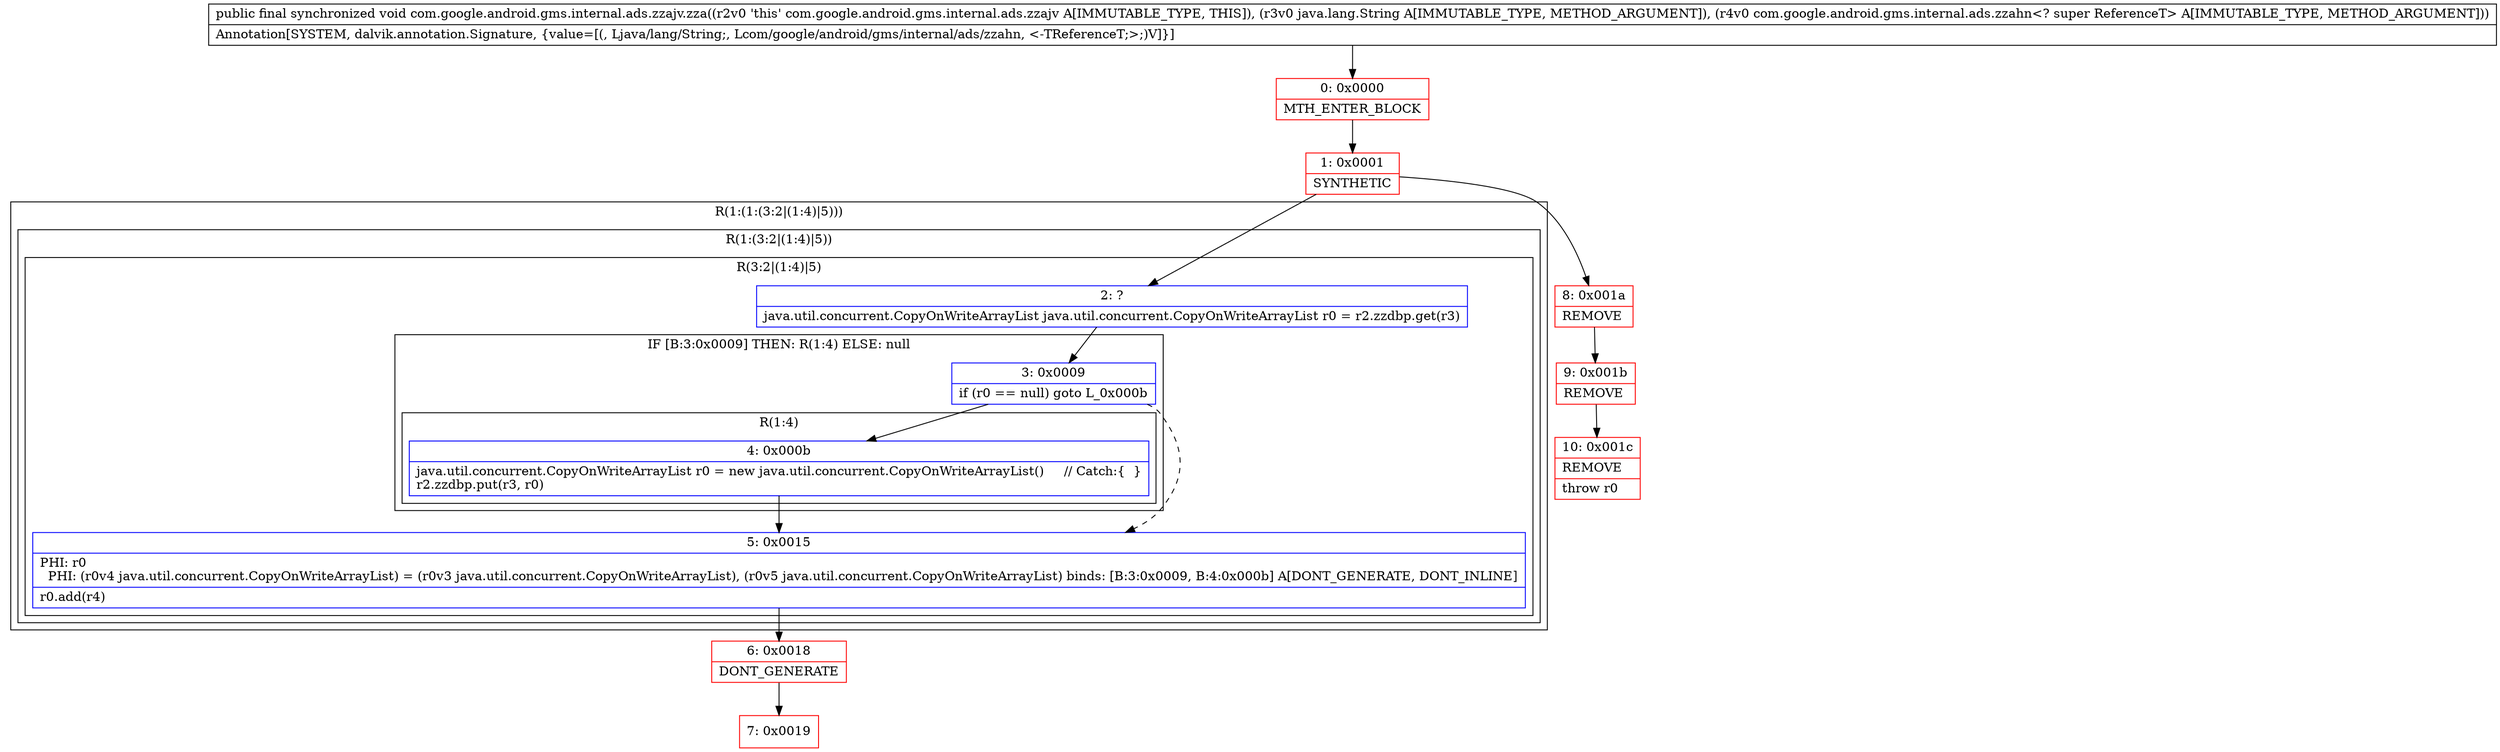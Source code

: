 digraph "CFG forcom.google.android.gms.internal.ads.zzajv.zza(Ljava\/lang\/String;Lcom\/google\/android\/gms\/internal\/ads\/zzahn;)V" {
subgraph cluster_Region_1177146057 {
label = "R(1:(1:(3:2|(1:4)|5)))";
node [shape=record,color=blue];
subgraph cluster_Region_729881890 {
label = "R(1:(3:2|(1:4)|5))";
node [shape=record,color=blue];
subgraph cluster_Region_1691401190 {
label = "R(3:2|(1:4)|5)";
node [shape=record,color=blue];
Node_2 [shape=record,label="{2\:\ ?|java.util.concurrent.CopyOnWriteArrayList java.util.concurrent.CopyOnWriteArrayList r0 = r2.zzdbp.get(r3)\l}"];
subgraph cluster_IfRegion_643942345 {
label = "IF [B:3:0x0009] THEN: R(1:4) ELSE: null";
node [shape=record,color=blue];
Node_3 [shape=record,label="{3\:\ 0x0009|if (r0 == null) goto L_0x000b\l}"];
subgraph cluster_Region_509152979 {
label = "R(1:4)";
node [shape=record,color=blue];
Node_4 [shape=record,label="{4\:\ 0x000b|java.util.concurrent.CopyOnWriteArrayList r0 = new java.util.concurrent.CopyOnWriteArrayList()     \/\/ Catch:\{  \}\lr2.zzdbp.put(r3, r0)\l}"];
}
}
Node_5 [shape=record,label="{5\:\ 0x0015|PHI: r0 \l  PHI: (r0v4 java.util.concurrent.CopyOnWriteArrayList) = (r0v3 java.util.concurrent.CopyOnWriteArrayList), (r0v5 java.util.concurrent.CopyOnWriteArrayList) binds: [B:3:0x0009, B:4:0x000b] A[DONT_GENERATE, DONT_INLINE]\l|r0.add(r4)\l}"];
}
}
}
Node_0 [shape=record,color=red,label="{0\:\ 0x0000|MTH_ENTER_BLOCK\l}"];
Node_1 [shape=record,color=red,label="{1\:\ 0x0001|SYNTHETIC\l}"];
Node_6 [shape=record,color=red,label="{6\:\ 0x0018|DONT_GENERATE\l}"];
Node_7 [shape=record,color=red,label="{7\:\ 0x0019}"];
Node_8 [shape=record,color=red,label="{8\:\ 0x001a|REMOVE\l}"];
Node_9 [shape=record,color=red,label="{9\:\ 0x001b|REMOVE\l}"];
Node_10 [shape=record,color=red,label="{10\:\ 0x001c|REMOVE\l|throw r0\l}"];
MethodNode[shape=record,label="{public final synchronized void com.google.android.gms.internal.ads.zzajv.zza((r2v0 'this' com.google.android.gms.internal.ads.zzajv A[IMMUTABLE_TYPE, THIS]), (r3v0 java.lang.String A[IMMUTABLE_TYPE, METHOD_ARGUMENT]), (r4v0 com.google.android.gms.internal.ads.zzahn\<? super ReferenceT\> A[IMMUTABLE_TYPE, METHOD_ARGUMENT]))  | Annotation[SYSTEM, dalvik.annotation.Signature, \{value=[(, Ljava\/lang\/String;, Lcom\/google\/android\/gms\/internal\/ads\/zzahn, \<\-TReferenceT;\>;)V]\}]\l}"];
MethodNode -> Node_0;
Node_2 -> Node_3;
Node_3 -> Node_4;
Node_3 -> Node_5[style=dashed];
Node_4 -> Node_5;
Node_5 -> Node_6;
Node_0 -> Node_1;
Node_1 -> Node_2;
Node_1 -> Node_8;
Node_6 -> Node_7;
Node_8 -> Node_9;
Node_9 -> Node_10;
}

